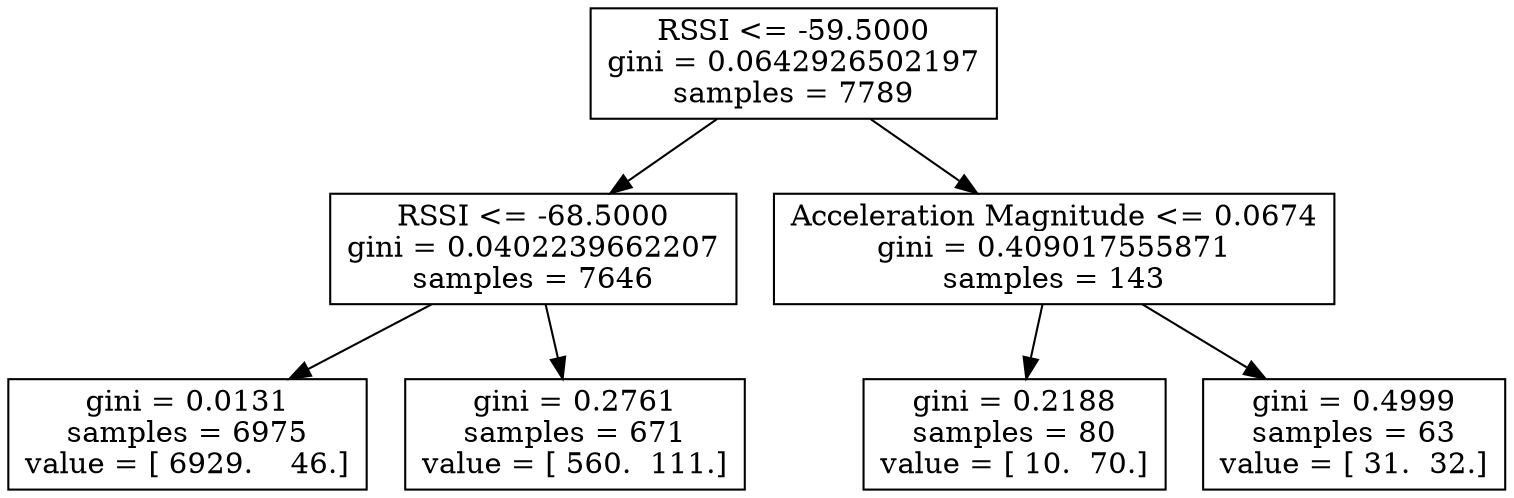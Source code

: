 digraph Tree {
0 [label="RSSI <= -59.5000\ngini = 0.0642926502197\nsamples = 7789", shape="box"] ;
1 [label="RSSI <= -68.5000\ngini = 0.0402239662207\nsamples = 7646", shape="box"] ;
0 -> 1 ;
2 [label="gini = 0.0131\nsamples = 6975\nvalue = [ 6929.    46.]", shape="box"] ;
1 -> 2 ;
3 [label="gini = 0.2761\nsamples = 671\nvalue = [ 560.  111.]", shape="box"] ;
1 -> 3 ;
4 [label="Acceleration Magnitude <= 0.0674\ngini = 0.409017555871\nsamples = 143", shape="box"] ;
0 -> 4 ;
5 [label="gini = 0.2188\nsamples = 80\nvalue = [ 10.  70.]", shape="box"] ;
4 -> 5 ;
6 [label="gini = 0.4999\nsamples = 63\nvalue = [ 31.  32.]", shape="box"] ;
4 -> 6 ;
}